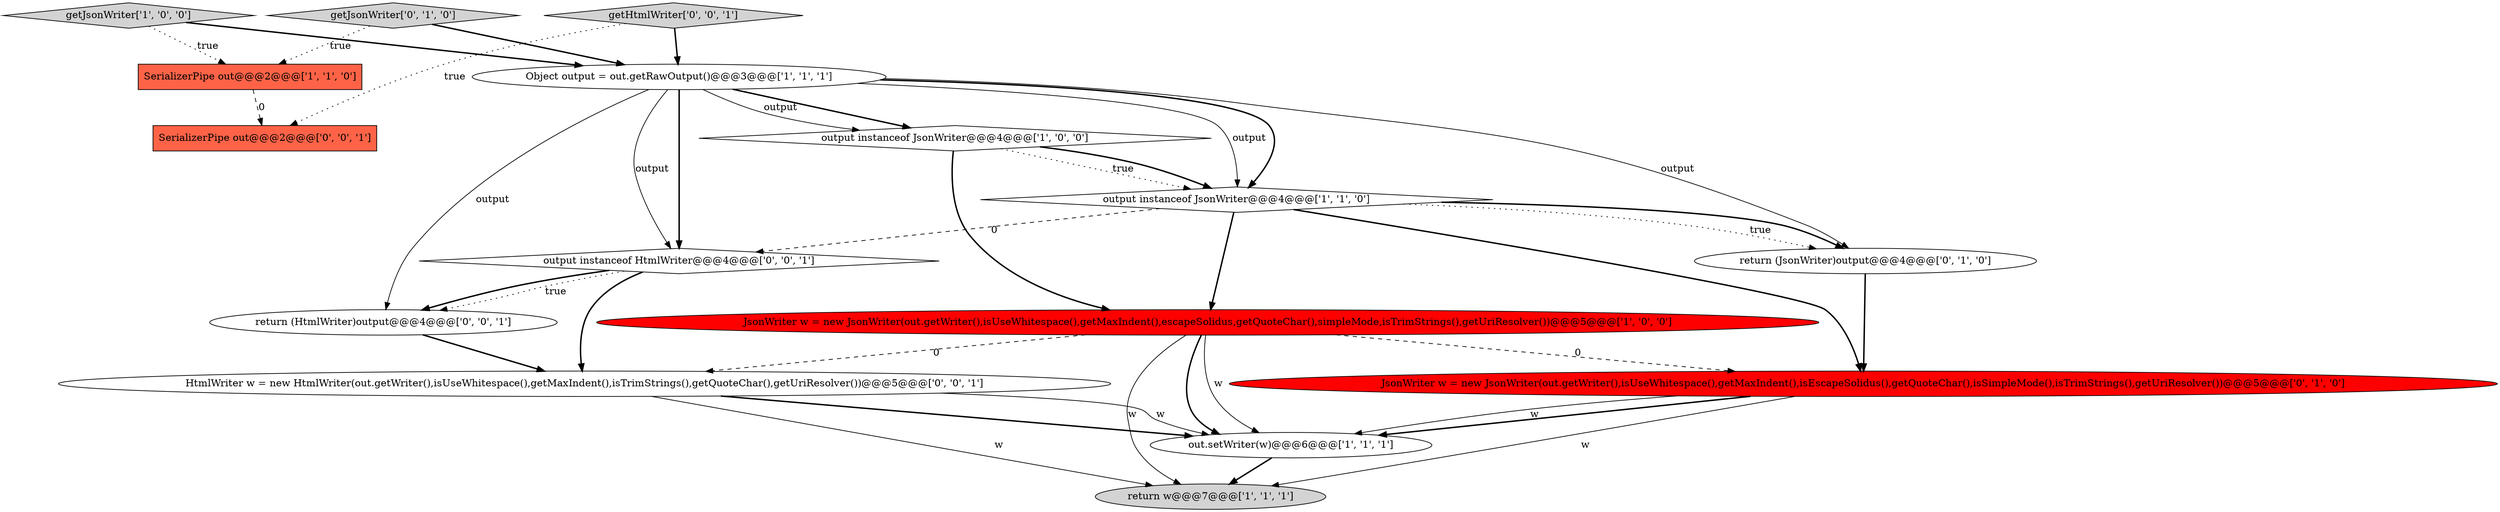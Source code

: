 digraph {
7 [style = filled, label = "out.setWriter(w)@@@6@@@['1', '1', '1']", fillcolor = white, shape = ellipse image = "AAA0AAABBB1BBB"];
1 [style = filled, label = "JsonWriter w = new JsonWriter(out.getWriter(),isUseWhitespace(),getMaxIndent(),escapeSolidus,getQuoteChar(),simpleMode,isTrimStrings(),getUriResolver())@@@5@@@['1', '0', '0']", fillcolor = red, shape = ellipse image = "AAA1AAABBB1BBB"];
4 [style = filled, label = "output instanceof JsonWriter@@@4@@@['1', '1', '0']", fillcolor = white, shape = diamond image = "AAA0AAABBB1BBB"];
12 [style = filled, label = "HtmlWriter w = new HtmlWriter(out.getWriter(),isUseWhitespace(),getMaxIndent(),isTrimStrings(),getQuoteChar(),getUriResolver())@@@5@@@['0', '0', '1']", fillcolor = white, shape = ellipse image = "AAA0AAABBB3BBB"];
6 [style = filled, label = "getJsonWriter['1', '0', '0']", fillcolor = lightgray, shape = diamond image = "AAA0AAABBB1BBB"];
14 [style = filled, label = "SerializerPipe out@@@2@@@['0', '0', '1']", fillcolor = tomato, shape = box image = "AAA0AAABBB3BBB"];
10 [style = filled, label = "return (JsonWriter)output@@@4@@@['0', '1', '0']", fillcolor = white, shape = ellipse image = "AAA0AAABBB2BBB"];
13 [style = filled, label = "getHtmlWriter['0', '0', '1']", fillcolor = lightgray, shape = diamond image = "AAA0AAABBB3BBB"];
11 [style = filled, label = "return (HtmlWriter)output@@@4@@@['0', '0', '1']", fillcolor = white, shape = ellipse image = "AAA0AAABBB3BBB"];
0 [style = filled, label = "Object output = out.getRawOutput()@@@3@@@['1', '1', '1']", fillcolor = white, shape = ellipse image = "AAA0AAABBB1BBB"];
5 [style = filled, label = "return w@@@7@@@['1', '1', '1']", fillcolor = lightgray, shape = ellipse image = "AAA0AAABBB1BBB"];
8 [style = filled, label = "getJsonWriter['0', '1', '0']", fillcolor = lightgray, shape = diamond image = "AAA0AAABBB2BBB"];
2 [style = filled, label = "SerializerPipe out@@@2@@@['1', '1', '0']", fillcolor = tomato, shape = box image = "AAA0AAABBB1BBB"];
9 [style = filled, label = "JsonWriter w = new JsonWriter(out.getWriter(),isUseWhitespace(),getMaxIndent(),isEscapeSolidus(),getQuoteChar(),isSimpleMode(),isTrimStrings(),getUriResolver())@@@5@@@['0', '1', '0']", fillcolor = red, shape = ellipse image = "AAA1AAABBB2BBB"];
3 [style = filled, label = "output instanceof JsonWriter@@@4@@@['1', '0', '0']", fillcolor = white, shape = diamond image = "AAA0AAABBB1BBB"];
15 [style = filled, label = "output instanceof HtmlWriter@@@4@@@['0', '0', '1']", fillcolor = white, shape = diamond image = "AAA0AAABBB3BBB"];
0->3 [style = bold, label=""];
4->10 [style = bold, label=""];
4->9 [style = bold, label=""];
0->10 [style = solid, label="output"];
0->15 [style = solid, label="output"];
3->1 [style = bold, label=""];
4->10 [style = dotted, label="true"];
8->2 [style = dotted, label="true"];
3->4 [style = dotted, label="true"];
1->9 [style = dashed, label="0"];
11->12 [style = bold, label=""];
6->0 [style = bold, label=""];
9->7 [style = bold, label=""];
1->5 [style = solid, label="w"];
3->4 [style = bold, label=""];
9->7 [style = solid, label="w"];
1->7 [style = bold, label=""];
0->4 [style = solid, label="output"];
0->15 [style = bold, label=""];
9->5 [style = solid, label="w"];
12->7 [style = bold, label=""];
12->5 [style = solid, label="w"];
8->0 [style = bold, label=""];
1->12 [style = dashed, label="0"];
7->5 [style = bold, label=""];
0->3 [style = solid, label="output"];
6->2 [style = dotted, label="true"];
15->11 [style = bold, label=""];
2->14 [style = dashed, label="0"];
0->4 [style = bold, label=""];
4->15 [style = dashed, label="0"];
15->11 [style = dotted, label="true"];
12->7 [style = solid, label="w"];
0->11 [style = solid, label="output"];
4->1 [style = bold, label=""];
10->9 [style = bold, label=""];
15->12 [style = bold, label=""];
13->14 [style = dotted, label="true"];
1->7 [style = solid, label="w"];
13->0 [style = bold, label=""];
}
